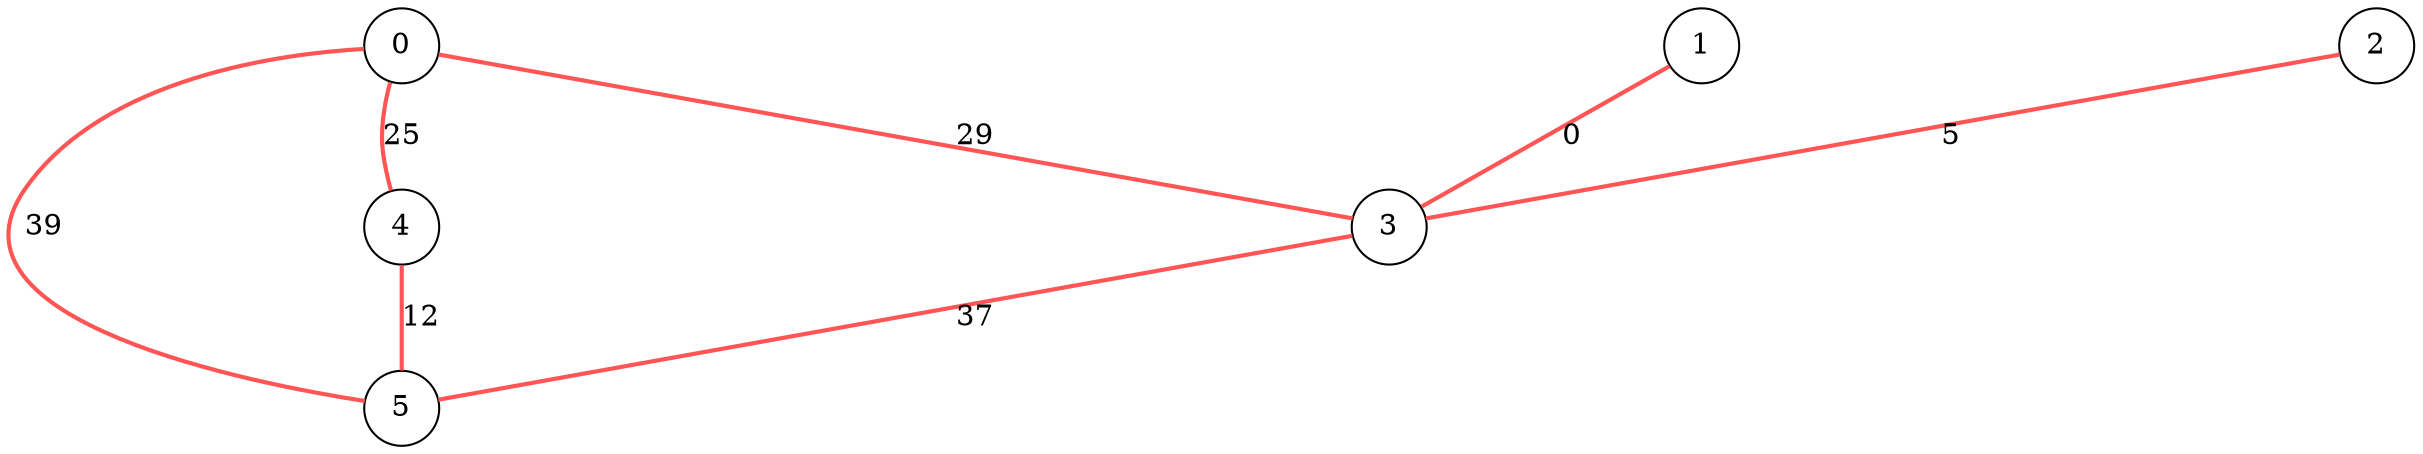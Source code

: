 graph G{
  nodesep = 4.0;
  edge [color="#ff5555"];
 0 -- 3 [style=bold,label="29"];
 0 -- 4 [style=bold,label="25"];
 0 -- 5 [style=bold,label="39"];
 1 -- 3 [style=bold,label="0"];
 2 -- 3 [style=bold,label="5"];
 3 -- 5 [style=bold,label="37"];
 4 -- 5 [style=bold,label="12"];
  2 [shape=circle];
  1 [shape=circle];
  5 [shape=circle];
  4 [shape=circle];
  3 [shape=circle];
  0 [shape=circle];
}
